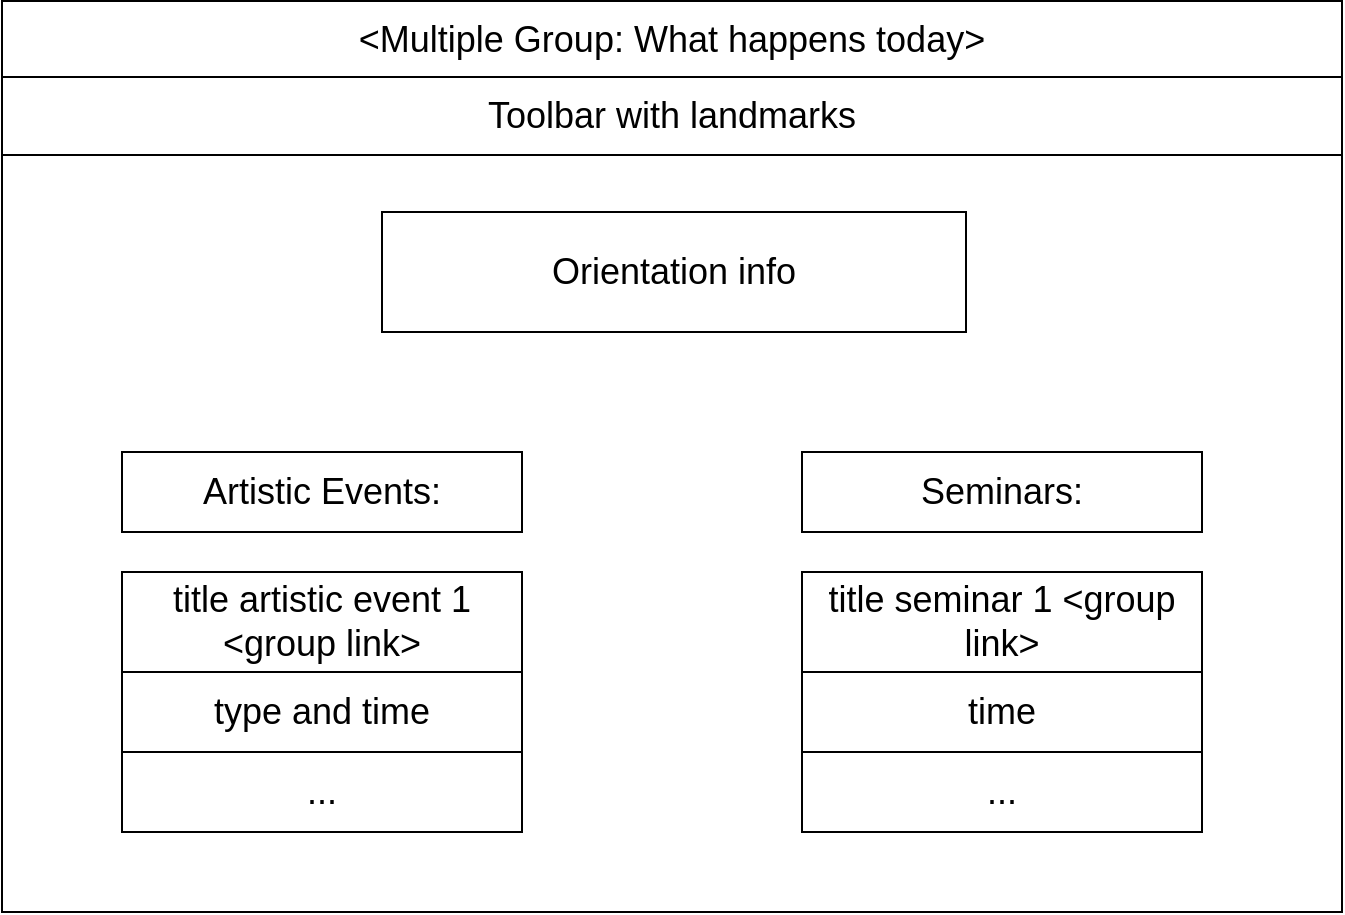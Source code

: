 <mxfile version="10.9.5" type="device"><diagram id="u9o09Kq5SHA_BDpGMf4i" name="Page-1"><mxGraphModel dx="864" dy="503" grid="1" gridSize="10" guides="1" tooltips="1" connect="1" arrows="1" fold="1" page="1" pageScale="1" pageWidth="827" pageHeight="1169" math="0" shadow="0"><root><mxCell id="0"/><mxCell id="1" parent="0"/><mxCell id="jcGAWVzo7ZWAxNOnF3j5-1" value="" style="rounded=0;whiteSpace=wrap;html=1;" parent="1" vertex="1"><mxGeometry x="90" y="25" width="670" height="455" as="geometry"/></mxCell><mxCell id="jcGAWVzo7ZWAxNOnF3j5-3" value="&lt;div style=&quot;text-align: left ; font-size: 18px&quot;&gt;&lt;/div&gt;&lt;span style=&quot;text-align: left&quot;&gt;&amp;lt;Multiple Group&lt;/span&gt;&lt;span style=&quot;text-align: left&quot;&gt;: What happens today&amp;gt;&lt;/span&gt;&lt;span style=&quot;text-align: left&quot;&gt;&lt;br&gt;&lt;/span&gt;" style="rounded=0;whiteSpace=wrap;html=1;fontSize=18;" parent="1" vertex="1"><mxGeometry x="90" y="24.5" width="670" height="38" as="geometry"/></mxCell><mxCell id="jcGAWVzo7ZWAxNOnF3j5-5" value="Toolbar with landmarks" style="rounded=0;whiteSpace=wrap;html=1;fontSize=18;" parent="1" vertex="1"><mxGeometry x="90" y="62.5" width="670" height="39" as="geometry"/></mxCell><mxCell id="I6K7dgTUFZ7vqpdYz0E--7" value="..." style="rounded=0;whiteSpace=wrap;html=1;fontSize=18;" parent="1" vertex="1"><mxGeometry x="150" y="400" width="200" height="40" as="geometry"/></mxCell><mxCell id="NPIA48rZIlY9v4HiyI_e-1" value="title artistic event 1 &amp;lt;group link&amp;gt;" style="rounded=0;whiteSpace=wrap;html=1;fontSize=18;" parent="1" vertex="1"><mxGeometry x="150" y="310" width="200" height="50" as="geometry"/></mxCell><mxCell id="HzQ72h4ex1w3BYMHHshe-6" value="type and time" style="rounded=0;whiteSpace=wrap;html=1;fontSize=18;" parent="1" vertex="1"><mxGeometry x="150" y="360" width="200" height="40" as="geometry"/></mxCell><mxCell id="HzQ72h4ex1w3BYMHHshe-7" value="Artistic Events:" style="rounded=0;whiteSpace=wrap;html=1;fontSize=18;" parent="1" vertex="1"><mxGeometry x="150" y="250" width="200" height="40" as="geometry"/></mxCell><mxCell id="eg15-F6Rrz7v2oek-HlI-5" value="&lt;span style=&quot;font-size: 18px&quot;&gt;Orientation info&lt;/span&gt;" style="rounded=0;whiteSpace=wrap;html=1;" parent="1" vertex="1"><mxGeometry x="280" y="130" width="292" height="60" as="geometry"/></mxCell><mxCell id="gyYexVNss0VCRhv_bLrC-3" value="..." style="rounded=0;whiteSpace=wrap;html=1;fontSize=18;" parent="1" vertex="1"><mxGeometry x="490" y="400" width="200" height="40" as="geometry"/></mxCell><mxCell id="gyYexVNss0VCRhv_bLrC-4" value="title seminar 1 &amp;lt;group link&amp;gt;" style="rounded=0;whiteSpace=wrap;html=1;fontSize=18;" parent="1" vertex="1"><mxGeometry x="490" y="310" width="200" height="50" as="geometry"/></mxCell><mxCell id="gyYexVNss0VCRhv_bLrC-5" value="time" style="rounded=0;whiteSpace=wrap;html=1;fontSize=18;" parent="1" vertex="1"><mxGeometry x="490" y="360" width="200" height="40" as="geometry"/></mxCell><mxCell id="gyYexVNss0VCRhv_bLrC-6" value="Seminars:" style="rounded=0;whiteSpace=wrap;html=1;fontSize=18;" parent="1" vertex="1"><mxGeometry x="490" y="250" width="200" height="40" as="geometry"/></mxCell></root></mxGraphModel></diagram></mxfile>